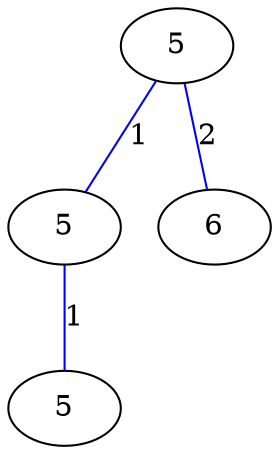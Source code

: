 graph G {
	0 [label="5"];
	1 [label="5"];
	2 [label="5"];
	3 [label="6"];
	0 -- 1 [label="1", color=blue];
	0 -- 3 [label="2", color=blue];
	1 -- 2 [label="1", color=blue];
}